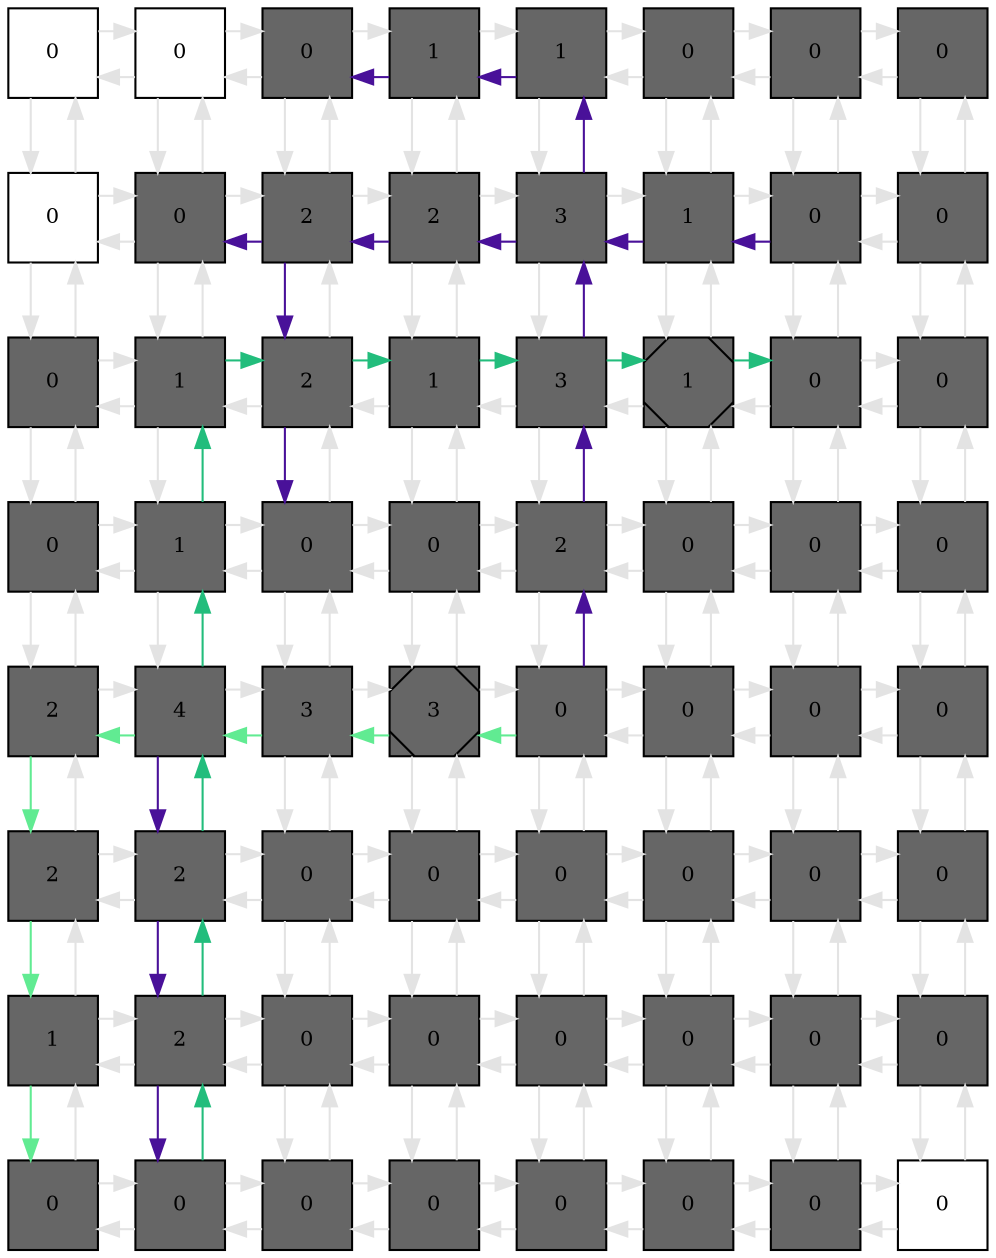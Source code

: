 digraph layout  {
rankdir=TB;
splines=ortho;
node [fixedsize=false, style=filled, width="0.6"];
edge [constraint=false];
0 [fillcolor="#FFFFFF", fontsize=10, label=0, shape=square, tooltip="name: None,\nin_degree: 2,\nout_degree: 2"];
1 [fillcolor="#FFFFFF", fontsize=10, label=0, shape=square, tooltip="name: None,\nin_degree: 3,\nout_degree: 3"];
2 [fillcolor="#666666", fontsize=10, label=0, shape=square, tooltip="name:  CTLA4 ,\nin_degree: 3,\nout_degree: 3"];
3 [fillcolor="#666666", fontsize=10, label=1, shape=square, tooltip="name:  TCR ,\nin_degree: 3,\nout_degree: 3"];
4 [fillcolor="#666666", fontsize=10, label=1, shape=square, tooltip="name:  FYN ,\nin_degree: 3,\nout_degree: 3"];
5 [fillcolor="#666666", fontsize=10, label=0, shape=square, tooltip="name:  Cytoskeleton_signaling ,\nin_degree: 3,\nout_degree: 3"];
6 [fillcolor="#666666", fontsize=10, label=0, shape=square, tooltip="name:  Stimuli ,\nin_degree: 3,\nout_degree: 3"];
7 [fillcolor="#666666", fontsize=10, label=0, shape=square, tooltip="name:  Stimuli2 ,\nin_degree: 2,\nout_degree: 2"];
8 [fillcolor="#FFFFFF", fontsize=10, label=0, shape=square, tooltip="name: None,\nin_degree: 3,\nout_degree: 3"];
9 [fillcolor="#666666", fontsize=10, label=0, shape=square, tooltip="name:  GRB2 ,\nin_degree: 4,\nout_degree: 4"];
10 [fillcolor="#666666", fontsize=10, label=2, shape=square, tooltip="name:  ZAP70 ,\nin_degree: 4,\nout_degree: 4"];
11 [fillcolor="#666666", fontsize=10, label=2, shape=square, tooltip="name:  LCK ,\nin_degree: 4,\nout_degree: 4"];
12 [fillcolor="#666666", fontsize=10, label=3, shape=square, tooltip="name:  IL2RB ,\nin_degree: 4,\nout_degree: 4"];
13 [fillcolor="#666666", fontsize=10, label=1, shape=square, tooltip="name:  SOCS ,\nin_degree: 4,\nout_degree: 4"];
14 [fillcolor="#666666", fontsize=10, label=0, shape=square, tooltip="name:  IL15 ,\nin_degree: 4,\nout_degree: 4"];
15 [fillcolor="#666666", fontsize=10, label=0, shape=square, tooltip="name:  CD45 ,\nin_degree: 3,\nout_degree: 3"];
16 [fillcolor="#666666", fontsize=10, label=0, shape=square, tooltip="name:  PDGF ,\nin_degree: 3,\nout_degree: 3"];
17 [fillcolor="#666666", fontsize=10, label=1, shape=square, tooltip="name:  PLCG1 ,\nin_degree: 4,\nout_degree: 4"];
18 [fillcolor="#666666", fontsize=10, label=2, shape=square, tooltip="name:  IL2RBT ,\nin_degree: 4,\nout_degree: 4"];
19 [fillcolor="#666666", fontsize=10, label=1, shape=square, tooltip="name:  IL2RA ,\nin_degree: 4,\nout_degree: 4"];
20 [fillcolor="#666666", fontsize=10, label=3, shape=square, tooltip="name:  IL2RAT ,\nin_degree: 4,\nout_degree: 4"];
21 [fillcolor="#666666", fontsize=10, label=1, shape=Msquare, tooltip="name:  JAK ,\nin_degree: 4,\nout_degree: 4"];
22 [fillcolor="#666666", fontsize=10, label=0, shape=square, tooltip="name:  IFNG ,\nin_degree: 4,\nout_degree: 4"];
23 [fillcolor="#666666", fontsize=10, label=0, shape=square, tooltip="name:  P2 ,\nin_degree: 3,\nout_degree: 3"];
24 [fillcolor="#666666", fontsize=10, label=0, shape=square, tooltip="name:  PDGFR ,\nin_degree: 3,\nout_degree: 3"];
25 [fillcolor="#666666", fontsize=10, label=1, shape=square, tooltip="name:  RAS ,\nin_degree: 4,\nout_degree: 4"];
26 [fillcolor="#666666", fontsize=10, label=0, shape=square, tooltip="name:  GAP ,\nin_degree: 4,\nout_degree: 4"];
27 [fillcolor="#666666", fontsize=10, label=0, shape=square, tooltip="name:  NFAT ,\nin_degree: 4,\nout_degree: 4"];
28 [fillcolor="#666666", fontsize=10, label=2, shape=square, tooltip="name:  IL2 ,\nin_degree: 4,\nout_degree: 4"];
29 [fillcolor="#666666", fontsize=10, label=0, shape=square, tooltip="name:  TBET ,\nin_degree: 4,\nout_degree: 4"];
30 [fillcolor="#666666", fontsize=10, label=0, shape=square, tooltip="name:  IFNGT ,\nin_degree: 4,\nout_degree: 4"];
31 [fillcolor="#666666", fontsize=10, label=0, shape=square, tooltip="name:  GZMB ,\nin_degree: 3,\nout_degree: 3"];
32 [fillcolor="#666666", fontsize=10, label=2, shape=square, tooltip="name:  SPHK1 ,\nin_degree: 3,\nout_degree: 3"];
33 [fillcolor="#666666", fontsize=10, label=4, shape=square, tooltip="name:  MEK ,\nin_degree: 4,\nout_degree: 4"];
34 [fillcolor="#666666", fontsize=10, label=3, shape=square, tooltip="name:  ERK ,\nin_degree: 4,\nout_degree: 4"];
35 [fillcolor="#666666", fontsize=10, label=3, shape=Msquare, tooltip="name:  FasL ,\nin_degree: 4,\nout_degree: 4"];
36 [fillcolor="#666666", fontsize=10, label=0, shape=square, tooltip="name:  Apoptosis ,\nin_degree: 4,\nout_degree: 4"];
37 [fillcolor="#666666", fontsize=10, label=0, shape=square, tooltip="name:  STAT3 ,\nin_degree: 4,\nout_degree: 4"];
38 [fillcolor="#666666", fontsize=10, label=0, shape=square, tooltip="name:  CREB ,\nin_degree: 4,\nout_degree: 4"];
39 [fillcolor="#666666", fontsize=10, label=0, shape=square, tooltip="name:  BclxL ,\nin_degree: 3,\nout_degree: 3"];
40 [fillcolor="#666666", fontsize=10, label=2, shape=square, tooltip="name:  Ceramide ,\nin_degree: 3,\nout_degree: 3"];
41 [fillcolor="#666666", fontsize=10, label=2, shape=square, tooltip="name:  Fas ,\nin_degree: 4,\nout_degree: 4"];
42 [fillcolor="#666666", fontsize=10, label=0, shape=square, tooltip="name:  PI3K ,\nin_degree: 4,\nout_degree: 4"];
43 [fillcolor="#666666", fontsize=10, label=0, shape=square, tooltip="name:  DISC ,\nin_degree: 4,\nout_degree: 4"];
44 [fillcolor="#666666", fontsize=10, label=0, shape=square, tooltip="name:  FLIP ,\nin_degree: 4,\nout_degree: 4"];
45 [fillcolor="#666666", fontsize=10, label=0, shape=square, tooltip="name:  MCL1 ,\nin_degree: 4,\nout_degree: 4"];
46 [fillcolor="#666666", fontsize=10, label=0, shape=square, tooltip="name:  Caspase ,\nin_degree: 4,\nout_degree: 4"];
47 [fillcolor="#666666", fontsize=10, label=0, shape=square, tooltip="name:  BID ,\nin_degree: 3,\nout_degree: 3"];
48 [fillcolor="#666666", fontsize=10, label=1, shape=square, tooltip="name:  S1P ,\nin_degree: 3,\nout_degree: 3"];
49 [fillcolor="#666666", fontsize=10, label=2, shape=square, tooltip="name:  sFas ,\nin_degree: 4,\nout_degree: 4"];
50 [fillcolor="#666666", fontsize=10, label=0, shape=square, tooltip="name:  FasT ,\nin_degree: 4,\nout_degree: 4"];
51 [fillcolor="#666666", fontsize=10, label=0, shape=square, tooltip="name:  A20 ,\nin_degree: 4,\nout_degree: 4"];
52 [fillcolor="#666666", fontsize=10, label=0, shape=square, tooltip="name:  NFKB ,\nin_degree: 4,\nout_degree: 4"];
53 [fillcolor="#666666", fontsize=10, label=0, shape=square, tooltip="name:  TRADD ,\nin_degree: 4,\nout_degree: 4"];
54 [fillcolor="#666666", fontsize=10, label=0, shape=square, tooltip="name:  IAP ,\nin_degree: 4,\nout_degree: 4"];
55 [fillcolor="#666666", fontsize=10, label=0, shape=square, tooltip="name:  Proliferation ,\nin_degree: 3,\nout_degree: 3"];
56 [fillcolor="#666666", fontsize=10, label=0, shape=square, tooltip="name:  GPCR ,\nin_degree: 2,\nout_degree: 2"];
57 [fillcolor="#666666", fontsize=10, label=0, shape=square, tooltip="name:  SMAD ,\nin_degree: 3,\nout_degree: 3"];
58 [fillcolor="#666666", fontsize=10, label=0, shape=square, tooltip="name:  TAX ,\nin_degree: 3,\nout_degree: 3"];
59 [fillcolor="#666666", fontsize=10, label=0, shape=square, tooltip="name:  TPL2 ,\nin_degree: 3,\nout_degree: 3"];
60 [fillcolor="#666666", fontsize=10, label=0, shape=square, tooltip="name:  TNF ,\nin_degree: 3,\nout_degree: 3"];
61 [fillcolor="#666666", fontsize=10, label=0, shape=square, tooltip="name:  RANTES ,\nin_degree: 3,\nout_degree: 3"];
62 [fillcolor="#666666", fontsize=10, label=0, shape=square, tooltip="name:  P27 ,\nin_degree: 3,\nout_degree: 3"];
63 [fillcolor="#FFFFFF", fontsize=10, label=0, shape=square, tooltip="name: None,\nin_degree: 2,\nout_degree: 2"];
0 -> 1  [color=grey89, style="penwidth(0.1)", tooltip=" ", weight=1];
0 -> 8  [color=grey89, style="penwidth(0.1)", tooltip=" ", weight=1];
1 -> 0  [color=grey89, style="penwidth(0.1)", tooltip=" ", weight=1];
1 -> 2  [color=grey89, style="penwidth(0.1)", tooltip=" ", weight=1];
1 -> 9  [color=grey89, style="penwidth(0.1)", tooltip=" ", weight=1];
2 -> 1  [color=grey89, style="penwidth(0.1)", tooltip=" ", weight=1];
2 -> 3  [color=grey89, style="penwidth(0.1)", tooltip=" ", weight=1];
2 -> 10  [color=grey89, style="penwidth(0.1)", tooltip=" ", weight=1];
3 -> 2  [color="#491199", style="penwidth(0.1)", tooltip="36( Apoptosis ) to 2( CTLA4 )", weight=1];
3 -> 4  [color=grey89, style="penwidth(0.1)", tooltip=" ", weight=1];
3 -> 11  [color=grey89, style="penwidth(0.1)", tooltip=" ", weight=1];
4 -> 3  [color="#491199", style="penwidth(0.1)", tooltip="36( Apoptosis ) to 2( CTLA4 )", weight=1];
4 -> 5  [color=grey89, style="penwidth(0.1)", tooltip=" ", weight=1];
4 -> 12  [color=grey89, style="penwidth(0.1)", tooltip=" ", weight=1];
5 -> 4  [color=grey89, style="penwidth(0.1)", tooltip=" ", weight=1];
5 -> 6  [color=grey89, style="penwidth(0.1)", tooltip=" ", weight=1];
5 -> 13  [color=grey89, style="penwidth(0.1)", tooltip=" ", weight=1];
6 -> 5  [color=grey89, style="penwidth(0.1)", tooltip=" ", weight=1];
6 -> 7  [color=grey89, style="penwidth(0.1)", tooltip=" ", weight=1];
6 -> 14  [color=grey89, style="penwidth(0.1)", tooltip=" ", weight=1];
7 -> 6  [color=grey89, style="penwidth(0.1)", tooltip=" ", weight=1];
7 -> 15  [color=grey89, style="penwidth(0.1)", tooltip=" ", weight=1];
8 -> 0  [color=grey89, style="penwidth(0.1)", tooltip=" ", weight=1];
8 -> 9  [color=grey89, style="penwidth(0.1)", tooltip=" ", weight=1];
8 -> 16  [color=grey89, style="penwidth(0.1)", tooltip=" ", weight=1];
9 -> 1  [color=grey89, style="penwidth(0.1)", tooltip=" ", weight=1];
9 -> 8  [color=grey89, style="penwidth(0.1)", tooltip=" ", weight=1];
9 -> 10  [color=grey89, style="penwidth(0.1)", tooltip=" ", weight=1];
9 -> 17  [color=grey89, style="penwidth(0.1)", tooltip=" ", weight=1];
10 -> 2  [color=grey89, style="penwidth(0.1)", tooltip=" ", weight=1];
10 -> 9  [color="#491199", style="penwidth(0.1)", tooltip="36( Apoptosis ) to 9( GRB2 )", weight=1];
10 -> 11  [color=grey89, style="penwidth(0.1)", tooltip=" ", weight=1];
10 -> 18  [color="#491199", style="penwidth(0.1)", tooltip="14( IL15 ) to 26( GAP )", weight=1];
11 -> 3  [color=grey89, style="penwidth(0.1)", tooltip=" ", weight=1];
11 -> 10  [color="#491199", style="penwidth(0.1)", tooltip="14( IL15 ) to 26( GAP )", weight=1];
11 -> 12  [color=grey89, style="penwidth(0.1)", tooltip=" ", weight=1];
11 -> 19  [color=grey89, style="penwidth(0.1)", tooltip=" ", weight=1];
12 -> 4  [color="#491199", style="penwidth(0.1)", tooltip="36( Apoptosis ) to 2( CTLA4 )", weight=1];
12 -> 11  [color="#491199", style="penwidth(0.1)", tooltip="14( IL15 ) to 26( GAP )", weight=1];
12 -> 13  [color=grey89, style="penwidth(0.1)", tooltip=" ", weight=1];
12 -> 20  [color=grey89, style="penwidth(0.1)", tooltip=" ", weight=1];
13 -> 5  [color=grey89, style="penwidth(0.1)", tooltip=" ", weight=1];
13 -> 12  [color="#491199", style="penwidth(0.1)", tooltip="14( IL15 ) to 26( GAP )", weight=1];
13 -> 14  [color=grey89, style="penwidth(0.1)", tooltip=" ", weight=1];
13 -> 21  [color=grey89, style="penwidth(0.1)", tooltip=" ", weight=1];
14 -> 6  [color=grey89, style="penwidth(0.1)", tooltip=" ", weight=1];
14 -> 13  [color="#491199", style="penwidth(0.1)", tooltip="14( IL15 ) to 26( GAP )", weight=1];
14 -> 15  [color=grey89, style="penwidth(0.1)", tooltip=" ", weight=1];
14 -> 22  [color=grey89, style="penwidth(0.1)", tooltip=" ", weight=1];
15 -> 7  [color=grey89, style="penwidth(0.1)", tooltip=" ", weight=1];
15 -> 14  [color=grey89, style="penwidth(0.1)", tooltip=" ", weight=1];
15 -> 23  [color=grey89, style="penwidth(0.1)", tooltip=" ", weight=1];
16 -> 8  [color=grey89, style="penwidth(0.1)", tooltip=" ", weight=1];
16 -> 17  [color=grey89, style="penwidth(0.1)", tooltip=" ", weight=1];
16 -> 24  [color=grey89, style="penwidth(0.1)", tooltip=" ", weight=1];
17 -> 9  [color=grey89, style="penwidth(0.1)", tooltip=" ", weight=1];
17 -> 16  [color=grey89, style="penwidth(0.1)", tooltip=" ", weight=1];
17 -> 18  [color="#22BD7C", style="penwidth(0.1)", tooltip="57( SMAD ) to 22( IFNG )", weight=1];
17 -> 25  [color=grey89, style="penwidth(0.1)", tooltip=" ", weight=1];
18 -> 10  [color=grey89, style="penwidth(0.1)", tooltip=" ", weight=1];
18 -> 17  [color=grey89, style="penwidth(0.1)", tooltip=" ", weight=1];
18 -> 19  [color="#22BD7C", style="penwidth(0.1)", tooltip="57( SMAD ) to 22( IFNG )", weight=1];
18 -> 26  [color="#491199", style="penwidth(0.1)", tooltip="14( IL15 ) to 26( GAP )", weight=1];
19 -> 11  [color=grey89, style="penwidth(0.1)", tooltip=" ", weight=1];
19 -> 18  [color=grey89, style="penwidth(0.1)", tooltip=" ", weight=1];
19 -> 20  [color="#22BD7C", style="penwidth(0.1)", tooltip="57( SMAD ) to 22( IFNG )", weight=1];
19 -> 27  [color=grey89, style="penwidth(0.1)", tooltip=" ", weight=1];
20 -> 12  [color="#491199", style="penwidth(0.1)", tooltip="36( Apoptosis ) to 9( GRB2 )", weight=1];
20 -> 19  [color=grey89, style="penwidth(0.1)", tooltip=" ", weight=1];
20 -> 21  [color="#22BD7C", style="penwidth(0.1)", tooltip="57( SMAD ) to 22( IFNG )", weight=1];
20 -> 28  [color=grey89, style="penwidth(0.1)", tooltip=" ", weight=1];
21 -> 13  [color=grey89, style="penwidth(0.1)", tooltip=" ", weight=1];
21 -> 20  [color=grey89, style="penwidth(0.1)", tooltip=" ", weight=1];
21 -> 22  [color="#22BD7C", style="penwidth(0.1)", tooltip="57( SMAD ) to 22( IFNG )", weight=1];
21 -> 29  [color=grey89, style="penwidth(0.1)", tooltip=" ", weight=1];
22 -> 14  [color=grey89, style="penwidth(0.1)", tooltip=" ", weight=1];
22 -> 21  [color=grey89, style="penwidth(0.1)", tooltip=" ", weight=1];
22 -> 23  [color=grey89, style="penwidth(0.1)", tooltip=" ", weight=1];
22 -> 30  [color=grey89, style="penwidth(0.1)", tooltip=" ", weight=1];
23 -> 15  [color=grey89, style="penwidth(0.1)", tooltip=" ", weight=1];
23 -> 22  [color=grey89, style="penwidth(0.1)", tooltip=" ", weight=1];
23 -> 31  [color=grey89, style="penwidth(0.1)", tooltip=" ", weight=1];
24 -> 16  [color=grey89, style="penwidth(0.1)", tooltip=" ", weight=1];
24 -> 25  [color=grey89, style="penwidth(0.1)", tooltip=" ", weight=1];
24 -> 32  [color=grey89, style="penwidth(0.1)", tooltip=" ", weight=1];
25 -> 17  [color="#22BD7C", style="penwidth(0.1)", tooltip="57( SMAD ) to 22( IFNG )", weight=1];
25 -> 24  [color=grey89, style="penwidth(0.1)", tooltip=" ", weight=1];
25 -> 26  [color=grey89, style="penwidth(0.1)", tooltip=" ", weight=1];
25 -> 33  [color=grey89, style="penwidth(0.1)", tooltip=" ", weight=1];
26 -> 18  [color=grey89, style="penwidth(0.1)", tooltip=" ", weight=1];
26 -> 25  [color=grey89, style="penwidth(0.1)", tooltip=" ", weight=1];
26 -> 27  [color=grey89, style="penwidth(0.1)", tooltip=" ", weight=1];
26 -> 34  [color=grey89, style="penwidth(0.1)", tooltip=" ", weight=1];
27 -> 19  [color=grey89, style="penwidth(0.1)", tooltip=" ", weight=1];
27 -> 26  [color=grey89, style="penwidth(0.1)", tooltip=" ", weight=1];
27 -> 28  [color=grey89, style="penwidth(0.1)", tooltip=" ", weight=1];
27 -> 35  [color=grey89, style="penwidth(0.1)", tooltip=" ", weight=1];
28 -> 20  [color="#491199", style="penwidth(0.1)", tooltip="36( Apoptosis ) to 9( GRB2 )", weight=1];
28 -> 27  [color=grey89, style="penwidth(0.1)", tooltip=" ", weight=1];
28 -> 29  [color=grey89, style="penwidth(0.1)", tooltip=" ", weight=1];
28 -> 36  [color=grey89, style="penwidth(0.1)", tooltip=" ", weight=1];
29 -> 21  [color=grey89, style="penwidth(0.1)", tooltip=" ", weight=1];
29 -> 28  [color=grey89, style="penwidth(0.1)", tooltip=" ", weight=1];
29 -> 30  [color=grey89, style="penwidth(0.1)", tooltip=" ", weight=1];
29 -> 37  [color=grey89, style="penwidth(0.1)", tooltip=" ", weight=1];
30 -> 22  [color=grey89, style="penwidth(0.1)", tooltip=" ", weight=1];
30 -> 29  [color=grey89, style="penwidth(0.1)", tooltip=" ", weight=1];
30 -> 31  [color=grey89, style="penwidth(0.1)", tooltip=" ", weight=1];
30 -> 38  [color=grey89, style="penwidth(0.1)", tooltip=" ", weight=1];
31 -> 23  [color=grey89, style="penwidth(0.1)", tooltip=" ", weight=1];
31 -> 30  [color=grey89, style="penwidth(0.1)", tooltip=" ", weight=1];
31 -> 39  [color=grey89, style="penwidth(0.1)", tooltip=" ", weight=1];
32 -> 24  [color=grey89, style="penwidth(0.1)", tooltip=" ", weight=1];
32 -> 33  [color=grey89, style="penwidth(0.1)", tooltip=" ", weight=1];
32 -> 40  [color="#61EB92", style="penwidth(0.1)", tooltip="36( Apoptosis ) to 56( GPCR )", weight=1];
33 -> 25  [color="#22BD7C", style="penwidth(0.1)", tooltip="57( SMAD ) to 22( IFNG )", weight=1];
33 -> 32  [color="#61EB92", style="penwidth(0.1)", tooltip="36( Apoptosis ) to 56( GPCR )", weight=1];
33 -> 34  [color=grey89, style="penwidth(0.1)", tooltip=" ", weight=1];
33 -> 41  [color="#491199", style="penwidth(0.1)", tooltip="36( Apoptosis ) to 57( SMAD )", weight=1];
34 -> 26  [color=grey89, style="penwidth(0.1)", tooltip=" ", weight=1];
34 -> 33  [color="#61EB92", style="penwidth(0.1)", tooltip="36( Apoptosis ) to 56( GPCR )", weight=1];
34 -> 35  [color=grey89, style="penwidth(0.1)", tooltip=" ", weight=1];
34 -> 42  [color=grey89, style="penwidth(0.1)", tooltip=" ", weight=1];
35 -> 27  [color=grey89, style="penwidth(0.1)", tooltip=" ", weight=1];
35 -> 34  [color="#61EB92", style="penwidth(0.1)", tooltip="36( Apoptosis ) to 56( GPCR )", weight=1];
35 -> 36  [color=grey89, style="penwidth(0.1)", tooltip=" ", weight=1];
35 -> 43  [color=grey89, style="penwidth(0.1)", tooltip=" ", weight=1];
36 -> 28  [color="#491199", style="penwidth(0.1)", tooltip="36( Apoptosis ) to 9( GRB2 )", weight=1];
36 -> 35  [color="#61EB92", style="penwidth(0.1)", tooltip="36( Apoptosis ) to 56( GPCR )", weight=1];
36 -> 37  [color=grey89, style="penwidth(0.1)", tooltip=" ", weight=1];
36 -> 44  [color=grey89, style="penwidth(0.1)", tooltip=" ", weight=1];
37 -> 29  [color=grey89, style="penwidth(0.1)", tooltip=" ", weight=1];
37 -> 36  [color=grey89, style="penwidth(0.1)", tooltip=" ", weight=1];
37 -> 38  [color=grey89, style="penwidth(0.1)", tooltip=" ", weight=1];
37 -> 45  [color=grey89, style="penwidth(0.1)", tooltip=" ", weight=1];
38 -> 30  [color=grey89, style="penwidth(0.1)", tooltip=" ", weight=1];
38 -> 37  [color=grey89, style="penwidth(0.1)", tooltip=" ", weight=1];
38 -> 39  [color=grey89, style="penwidth(0.1)", tooltip=" ", weight=1];
38 -> 46  [color=grey89, style="penwidth(0.1)", tooltip=" ", weight=1];
39 -> 31  [color=grey89, style="penwidth(0.1)", tooltip=" ", weight=1];
39 -> 38  [color=grey89, style="penwidth(0.1)", tooltip=" ", weight=1];
39 -> 47  [color=grey89, style="penwidth(0.1)", tooltip=" ", weight=1];
40 -> 32  [color=grey89, style="penwidth(0.1)", tooltip=" ", weight=1];
40 -> 41  [color=grey89, style="penwidth(0.1)", tooltip=" ", weight=1];
40 -> 48  [color="#61EB92", style="penwidth(0.1)", tooltip="36( Apoptosis ) to 56( GPCR )", weight=1];
41 -> 33  [color="#22BD7C", style="penwidth(0.1)", tooltip="57( SMAD ) to 22( IFNG )", weight=1];
41 -> 40  [color=grey89, style="penwidth(0.1)", tooltip=" ", weight=1];
41 -> 42  [color=grey89, style="penwidth(0.1)", tooltip=" ", weight=1];
41 -> 49  [color="#491199", style="penwidth(0.1)", tooltip="36( Apoptosis ) to 57( SMAD )", weight=1];
42 -> 34  [color=grey89, style="penwidth(0.1)", tooltip=" ", weight=1];
42 -> 41  [color=grey89, style="penwidth(0.1)", tooltip=" ", weight=1];
42 -> 43  [color=grey89, style="penwidth(0.1)", tooltip=" ", weight=1];
42 -> 50  [color=grey89, style="penwidth(0.1)", tooltip=" ", weight=1];
43 -> 35  [color=grey89, style="penwidth(0.1)", tooltip=" ", weight=1];
43 -> 42  [color=grey89, style="penwidth(0.1)", tooltip=" ", weight=1];
43 -> 44  [color=grey89, style="penwidth(0.1)", tooltip=" ", weight=1];
43 -> 51  [color=grey89, style="penwidth(0.1)", tooltip=" ", weight=1];
44 -> 36  [color=grey89, style="penwidth(0.1)", tooltip=" ", weight=1];
44 -> 43  [color=grey89, style="penwidth(0.1)", tooltip=" ", weight=1];
44 -> 45  [color=grey89, style="penwidth(0.1)", tooltip=" ", weight=1];
44 -> 52  [color=grey89, style="penwidth(0.1)", tooltip=" ", weight=1];
45 -> 37  [color=grey89, style="penwidth(0.1)", tooltip=" ", weight=1];
45 -> 44  [color=grey89, style="penwidth(0.1)", tooltip=" ", weight=1];
45 -> 46  [color=grey89, style="penwidth(0.1)", tooltip=" ", weight=1];
45 -> 53  [color=grey89, style="penwidth(0.1)", tooltip=" ", weight=1];
46 -> 38  [color=grey89, style="penwidth(0.1)", tooltip=" ", weight=1];
46 -> 45  [color=grey89, style="penwidth(0.1)", tooltip=" ", weight=1];
46 -> 47  [color=grey89, style="penwidth(0.1)", tooltip=" ", weight=1];
46 -> 54  [color=grey89, style="penwidth(0.1)", tooltip=" ", weight=1];
47 -> 39  [color=grey89, style="penwidth(0.1)", tooltip=" ", weight=1];
47 -> 46  [color=grey89, style="penwidth(0.1)", tooltip=" ", weight=1];
47 -> 55  [color=grey89, style="penwidth(0.1)", tooltip=" ", weight=1];
48 -> 40  [color=grey89, style="penwidth(0.1)", tooltip=" ", weight=1];
48 -> 49  [color=grey89, style="penwidth(0.1)", tooltip=" ", weight=1];
48 -> 56  [color="#61EB92", style="penwidth(0.1)", tooltip="36( Apoptosis ) to 56( GPCR )", weight=1];
49 -> 41  [color="#22BD7C", style="penwidth(0.1)", tooltip="57( SMAD ) to 22( IFNG )", weight=1];
49 -> 48  [color=grey89, style="penwidth(0.1)", tooltip=" ", weight=1];
49 -> 50  [color=grey89, style="penwidth(0.1)", tooltip=" ", weight=1];
49 -> 57  [color="#491199", style="penwidth(0.1)", tooltip="36( Apoptosis ) to 57( SMAD )", weight=1];
50 -> 42  [color=grey89, style="penwidth(0.1)", tooltip=" ", weight=1];
50 -> 49  [color=grey89, style="penwidth(0.1)", tooltip=" ", weight=1];
50 -> 51  [color=grey89, style="penwidth(0.1)", tooltip=" ", weight=1];
50 -> 58  [color=grey89, style="penwidth(0.1)", tooltip=" ", weight=1];
51 -> 43  [color=grey89, style="penwidth(0.1)", tooltip=" ", weight=1];
51 -> 50  [color=grey89, style="penwidth(0.1)", tooltip=" ", weight=1];
51 -> 52  [color=grey89, style="penwidth(0.1)", tooltip=" ", weight=1];
51 -> 59  [color=grey89, style="penwidth(0.1)", tooltip=" ", weight=1];
52 -> 44  [color=grey89, style="penwidth(0.1)", tooltip=" ", weight=1];
52 -> 51  [color=grey89, style="penwidth(0.1)", tooltip=" ", weight=1];
52 -> 53  [color=grey89, style="penwidth(0.1)", tooltip=" ", weight=1];
52 -> 60  [color=grey89, style="penwidth(0.1)", tooltip=" ", weight=1];
53 -> 45  [color=grey89, style="penwidth(0.1)", tooltip=" ", weight=1];
53 -> 52  [color=grey89, style="penwidth(0.1)", tooltip=" ", weight=1];
53 -> 54  [color=grey89, style="penwidth(0.1)", tooltip=" ", weight=1];
53 -> 61  [color=grey89, style="penwidth(0.1)", tooltip=" ", weight=1];
54 -> 46  [color=grey89, style="penwidth(0.1)", tooltip=" ", weight=1];
54 -> 53  [color=grey89, style="penwidth(0.1)", tooltip=" ", weight=1];
54 -> 55  [color=grey89, style="penwidth(0.1)", tooltip=" ", weight=1];
54 -> 62  [color=grey89, style="penwidth(0.1)", tooltip=" ", weight=1];
55 -> 47  [color=grey89, style="penwidth(0.1)", tooltip=" ", weight=1];
55 -> 54  [color=grey89, style="penwidth(0.1)", tooltip=" ", weight=1];
55 -> 63  [color=grey89, style="penwidth(0.1)", tooltip=" ", weight=1];
56 -> 48  [color=grey89, style="penwidth(0.1)", tooltip=" ", weight=1];
56 -> 57  [color=grey89, style="penwidth(0.1)", tooltip=" ", weight=1];
57 -> 49  [color="#22BD7C", style="penwidth(0.1)", tooltip="57( SMAD ) to 22( IFNG )", weight=1];
57 -> 56  [color=grey89, style="penwidth(0.1)", tooltip=" ", weight=1];
57 -> 58  [color=grey89, style="penwidth(0.1)", tooltip=" ", weight=1];
58 -> 50  [color=grey89, style="penwidth(0.1)", tooltip=" ", weight=1];
58 -> 57  [color=grey89, style="penwidth(0.1)", tooltip=" ", weight=1];
58 -> 59  [color=grey89, style="penwidth(0.1)", tooltip=" ", weight=1];
59 -> 51  [color=grey89, style="penwidth(0.1)", tooltip=" ", weight=1];
59 -> 58  [color=grey89, style="penwidth(0.1)", tooltip=" ", weight=1];
59 -> 60  [color=grey89, style="penwidth(0.1)", tooltip=" ", weight=1];
60 -> 52  [color=grey89, style="penwidth(0.1)", tooltip=" ", weight=1];
60 -> 59  [color=grey89, style="penwidth(0.1)", tooltip=" ", weight=1];
60 -> 61  [color=grey89, style="penwidth(0.1)", tooltip=" ", weight=1];
61 -> 53  [color=grey89, style="penwidth(0.1)", tooltip=" ", weight=1];
61 -> 60  [color=grey89, style="penwidth(0.1)", tooltip=" ", weight=1];
61 -> 62  [color=grey89, style="penwidth(0.1)", tooltip=" ", weight=1];
62 -> 54  [color=grey89, style="penwidth(0.1)", tooltip=" ", weight=1];
62 -> 61  [color=grey89, style="penwidth(0.1)", tooltip=" ", weight=1];
62 -> 63  [color=grey89, style="penwidth(0.1)", tooltip=" ", weight=1];
63 -> 55  [color=grey89, style="penwidth(0.1)", tooltip=" ", weight=1];
63 -> 62  [color=grey89, style="penwidth(0.1)", tooltip=" ", weight=1];
edge [constraint=true, style=invis];

0 -> 8 -> 16 -> 24 -> 32 -> 40 -> 48 -> 56;
1 -> 9 -> 17 -> 25 -> 33 -> 41 -> 49 -> 57;
2 -> 10 -> 18 -> 26 -> 34 -> 42 -> 50 -> 58;
3 -> 11 -> 19 -> 27 -> 35 -> 43 -> 51 -> 59;
4 -> 12 -> 20 -> 28 -> 36 -> 44 -> 52 -> 60;
5 -> 13 -> 21 -> 29 -> 37 -> 45 -> 53 -> 61;
6 -> 14 -> 22 -> 30 -> 38 -> 46 -> 54 -> 62;
7 -> 15 -> 23 -> 31 -> 39 -> 47 -> 55 -> 63;
rank = same {0 -> 1 -> 2 -> 3 -> 4 -> 5 -> 6 -> 7};
rank = same {8 -> 9 -> 10 -> 11 -> 12 -> 13 -> 14 -> 15};
rank = same {16 -> 17 -> 18 -> 19 -> 20 -> 21 -> 22 -> 23};
rank = same {24 -> 25 -> 26 -> 27 -> 28 -> 29 -> 30 -> 31};
rank = same {32 -> 33 -> 34 -> 35 -> 36 -> 37 -> 38 -> 39};
rank = same {40 -> 41 -> 42 -> 43 -> 44 -> 45 -> 46 -> 47};
rank = same {48 -> 49 -> 50 -> 51 -> 52 -> 53 -> 54 -> 55};
rank = same {56 -> 57 -> 58 -> 59 -> 60 -> 61 -> 62 -> 63};
}